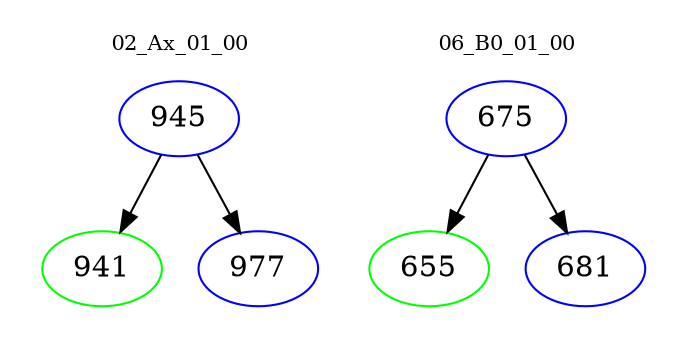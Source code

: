 digraph{
subgraph cluster_0 {
color = white
label = "02_Ax_01_00";
fontsize=10;
T0_945 [label="945", color="blue"]
T0_945 -> T0_941 [color="black"]
T0_941 [label="941", color="green"]
T0_945 -> T0_977 [color="black"]
T0_977 [label="977", color="blue"]
}
subgraph cluster_1 {
color = white
label = "06_B0_01_00";
fontsize=10;
T1_675 [label="675", color="blue"]
T1_675 -> T1_655 [color="black"]
T1_655 [label="655", color="green"]
T1_675 -> T1_681 [color="black"]
T1_681 [label="681", color="blue"]
}
}
